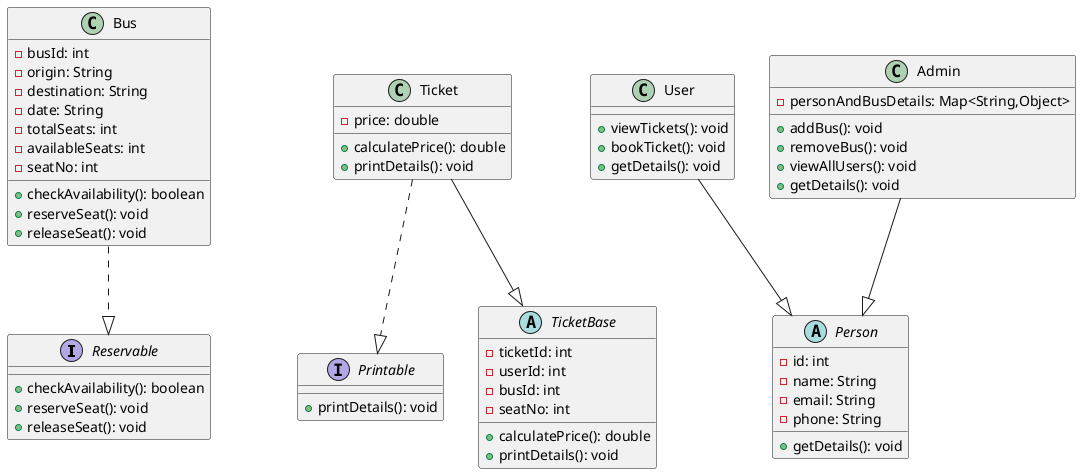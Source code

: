@startuml

interface Reservable {
  +checkAvailability(): boolean
  +reserveSeat(): void
  +releaseSeat(): void
}

interface Printable {
  +printDetails(): void
}

abstract class Person {
  -id: int
  -name: String
  -email: String
  -phone: String
  +getDetails(): void
}

class User {
  +viewTickets(): void
  +bookTicket(): void
  +getDetails(): void
}

class Admin {
  -personAndBusDetails: Map<String,Object>
  +addBus(): void
  +removeBus(): void
  +viewAllUsers(): void
  +getDetails(): void
}

abstract class TicketBase {
  -ticketId: int
  -userId: int
  -busId: int
  -seatNo: int
  +calculatePrice(): double
  +printDetails(): void
}

class Ticket {
  -price: double
  +calculatePrice(): double
  +printDetails(): void
}

class Bus {
  -busId: int
  -origin: String
  -destination: String
  -date: String
  -totalSeats: int
  -availableSeats: int
  -seatNo: int
  +checkAvailability(): boolean
  +reserveSeat(): void
  +releaseSeat(): void
}

User --|> Person
Admin --|> Person
Ticket --|> TicketBase
Ticket ..|> Printable
Bus ..|> Reservable

@enduml
